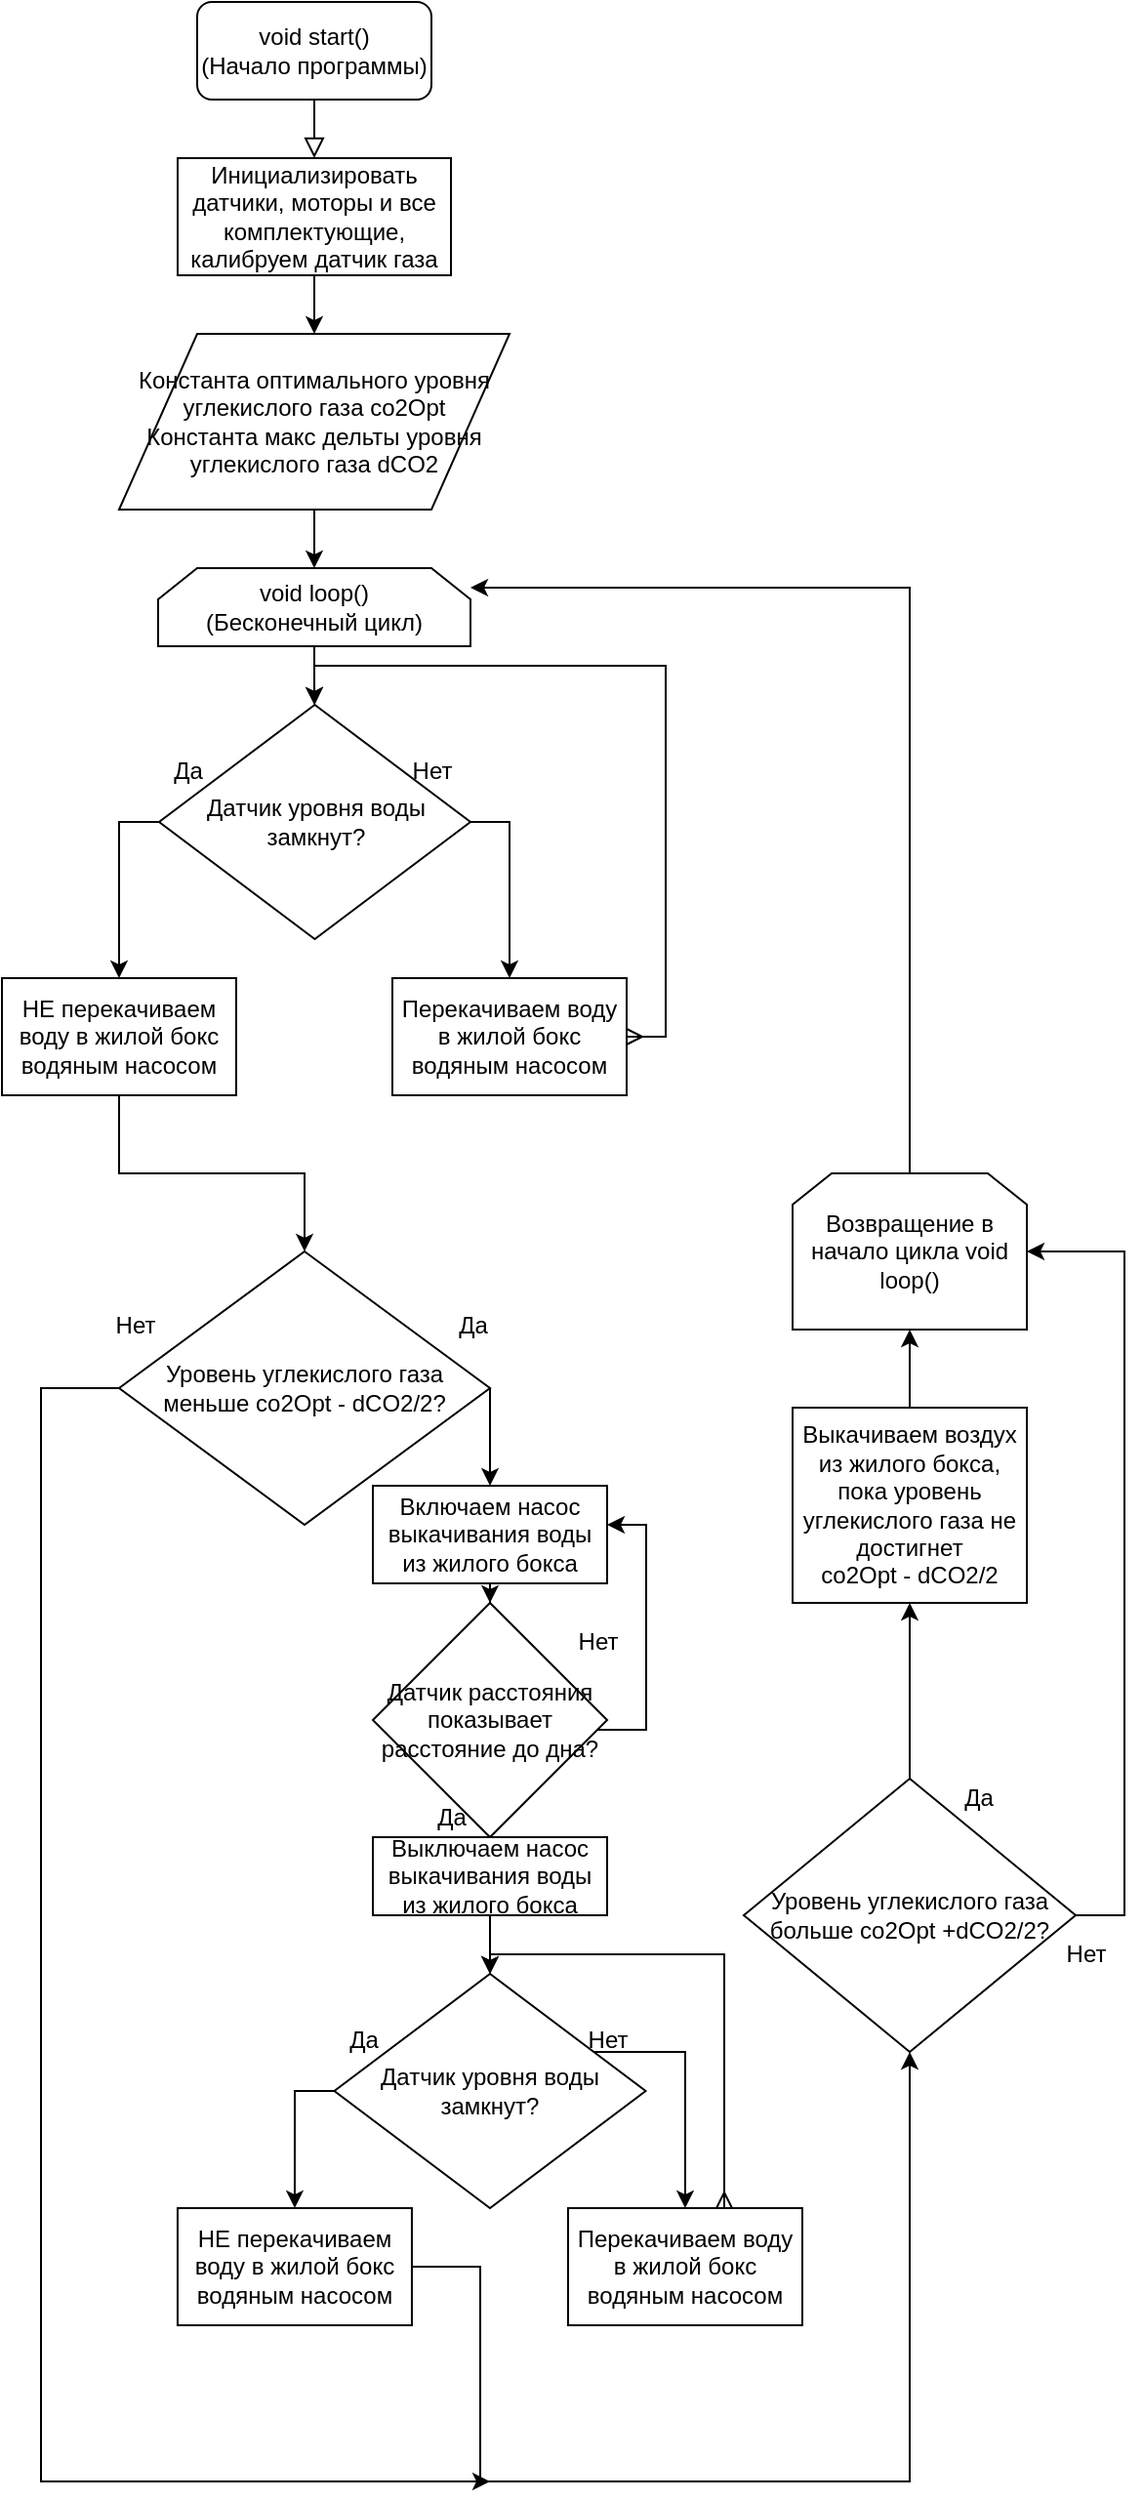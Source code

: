 <mxfile version="13.0.1" type="github">
  <diagram id="C5RBs43oDa-KdzZeNtuy" name="Page-1">
    <mxGraphModel dx="1422" dy="763" grid="1" gridSize="10" guides="1" tooltips="1" connect="1" arrows="1" fold="1" page="1" pageScale="1" pageWidth="827" pageHeight="1440" math="0" shadow="0">
      <root>
        <mxCell id="WIyWlLk6GJQsqaUBKTNV-0" />
        <mxCell id="WIyWlLk6GJQsqaUBKTNV-1" parent="WIyWlLk6GJQsqaUBKTNV-0" />
        <mxCell id="WIyWlLk6GJQsqaUBKTNV-2" value="" style="rounded=0;html=1;jettySize=auto;orthogonalLoop=1;fontSize=11;endArrow=block;endFill=0;endSize=8;strokeWidth=1;shadow=0;labelBackgroundColor=none;edgeStyle=orthogonalEdgeStyle;entryX=0.5;entryY=0;entryDx=0;entryDy=0;" parent="WIyWlLk6GJQsqaUBKTNV-1" source="WIyWlLk6GJQsqaUBKTNV-3" target="iTn3R1EVZ1-h4n3S3Dmo-0" edge="1">
          <mxGeometry relative="1" as="geometry">
            <mxPoint x="170" y="130" as="targetPoint" />
          </mxGeometry>
        </mxCell>
        <mxCell id="WIyWlLk6GJQsqaUBKTNV-3" value="&lt;div&gt;void start()&lt;/div&gt;&lt;div&gt;(Начало программы)&lt;br&gt;&lt;/div&gt;" style="rounded=1;whiteSpace=wrap;html=1;fontSize=12;glass=0;strokeWidth=1;shadow=0;" parent="WIyWlLk6GJQsqaUBKTNV-1" vertex="1">
          <mxGeometry x="120" y="40" width="120" height="50" as="geometry" />
        </mxCell>
        <mxCell id="iTn3R1EVZ1-h4n3S3Dmo-1" style="edgeStyle=orthogonalEdgeStyle;rounded=0;orthogonalLoop=1;jettySize=auto;html=1;entryX=0.5;entryY=0;entryDx=0;entryDy=0;" parent="WIyWlLk6GJQsqaUBKTNV-1" source="iTn3R1EVZ1-h4n3S3Dmo-0" target="iTn3R1EVZ1-h4n3S3Dmo-3" edge="1">
          <mxGeometry relative="1" as="geometry">
            <mxPoint x="210" y="200" as="targetPoint" />
          </mxGeometry>
        </mxCell>
        <mxCell id="iTn3R1EVZ1-h4n3S3Dmo-0" value="&lt;div&gt;Инициализировать датчики, моторы и все комплектующие,&lt;/div&gt;&lt;div&gt;калибруем датчик газа&lt;br&gt;&lt;/div&gt;" style="rounded=0;whiteSpace=wrap;html=1;" parent="WIyWlLk6GJQsqaUBKTNV-1" vertex="1">
          <mxGeometry x="110" y="120" width="140" height="60" as="geometry" />
        </mxCell>
        <mxCell id="iTn3R1EVZ1-h4n3S3Dmo-6" style="edgeStyle=orthogonalEdgeStyle;rounded=0;orthogonalLoop=1;jettySize=auto;html=1;exitX=0.5;exitY=1;exitDx=0;exitDy=0;" parent="WIyWlLk6GJQsqaUBKTNV-1" source="iTn3R1EVZ1-h4n3S3Dmo-2" target="iTn3R1EVZ1-h4n3S3Dmo-5" edge="1">
          <mxGeometry relative="1" as="geometry" />
        </mxCell>
        <mxCell id="iTn3R1EVZ1-h4n3S3Dmo-2" value="&lt;div&gt;void loop()&lt;/div&gt;&lt;div&gt;(Бесконечный цикл)&lt;br&gt;&lt;/div&gt;" style="shape=loopLimit;whiteSpace=wrap;html=1;" parent="WIyWlLk6GJQsqaUBKTNV-1" vertex="1">
          <mxGeometry x="100" y="330" width="160" height="40" as="geometry" />
        </mxCell>
        <mxCell id="iTn3R1EVZ1-h4n3S3Dmo-4" style="edgeStyle=orthogonalEdgeStyle;rounded=0;orthogonalLoop=1;jettySize=auto;html=1;entryX=0.5;entryY=0;entryDx=0;entryDy=0;" parent="WIyWlLk6GJQsqaUBKTNV-1" source="iTn3R1EVZ1-h4n3S3Dmo-3" target="iTn3R1EVZ1-h4n3S3Dmo-2" edge="1">
          <mxGeometry relative="1" as="geometry" />
        </mxCell>
        <mxCell id="iTn3R1EVZ1-h4n3S3Dmo-3" value="&lt;div&gt;Константа оптимального уровня углекислого газа co2Opt&lt;/div&gt;&lt;div&gt;Константа макс дельты уровня углекислого газа dCO2&lt;br&gt;&lt;/div&gt;" style="shape=parallelogram;perimeter=parallelogramPerimeter;whiteSpace=wrap;html=1;" parent="WIyWlLk6GJQsqaUBKTNV-1" vertex="1">
          <mxGeometry x="80" y="210" width="200" height="90" as="geometry" />
        </mxCell>
        <mxCell id="iTn3R1EVZ1-h4n3S3Dmo-14" style="edgeStyle=orthogonalEdgeStyle;rounded=0;orthogonalLoop=1;jettySize=auto;html=1;" parent="WIyWlLk6GJQsqaUBKTNV-1" source="iTn3R1EVZ1-h4n3S3Dmo-5" target="iTn3R1EVZ1-h4n3S3Dmo-15" edge="1">
          <mxGeometry relative="1" as="geometry">
            <mxPoint x="280" y="570" as="targetPoint" />
            <Array as="points">
              <mxPoint x="280" y="460" />
            </Array>
          </mxGeometry>
        </mxCell>
        <mxCell id="iTn3R1EVZ1-h4n3S3Dmo-56" style="edgeStyle=orthogonalEdgeStyle;rounded=0;jumpStyle=gap;orthogonalLoop=1;jettySize=auto;html=1;exitX=0;exitY=0.5;exitDx=0;exitDy=0;entryX=0.5;entryY=0;entryDx=0;entryDy=0;startArrow=none;startFill=0;strokeWidth=1;" parent="WIyWlLk6GJQsqaUBKTNV-1" source="iTn3R1EVZ1-h4n3S3Dmo-5" target="iTn3R1EVZ1-h4n3S3Dmo-53" edge="1">
          <mxGeometry relative="1" as="geometry" />
        </mxCell>
        <mxCell id="iTn3R1EVZ1-h4n3S3Dmo-5" value="Датчик уровня воды замкнут?" style="rhombus;whiteSpace=wrap;html=1;container=1;collapsible=0;" parent="WIyWlLk6GJQsqaUBKTNV-1" vertex="1">
          <mxGeometry x="100.5" y="400" width="159.5" height="120" as="geometry" />
        </mxCell>
        <mxCell id="iTn3R1EVZ1-h4n3S3Dmo-7" value="Нет" style="text;html=1;align=center;verticalAlign=middle;resizable=0;points=[];autosize=1;" parent="iTn3R1EVZ1-h4n3S3Dmo-5" vertex="1">
          <mxGeometry x="119.5" y="24" width="40" height="20" as="geometry" />
        </mxCell>
        <mxCell id="iTn3R1EVZ1-h4n3S3Dmo-8" value="Да" style="text;html=1;align=center;verticalAlign=middle;resizable=0;points=[];autosize=1;" parent="iTn3R1EVZ1-h4n3S3Dmo-5" vertex="1">
          <mxGeometry x="-0.5" y="24" width="30" height="20" as="geometry" />
        </mxCell>
        <mxCell id="iTn3R1EVZ1-h4n3S3Dmo-52" style="edgeStyle=orthogonalEdgeStyle;rounded=0;orthogonalLoop=1;jettySize=auto;html=1;startArrow=ERmany;startFill=0;strokeWidth=1;jumpStyle=gap;fixDash=0;" parent="WIyWlLk6GJQsqaUBKTNV-1" source="iTn3R1EVZ1-h4n3S3Dmo-15" edge="1">
          <mxGeometry relative="1" as="geometry">
            <mxPoint x="180" y="400" as="targetPoint" />
            <Array as="points">
              <mxPoint x="360" y="570" />
              <mxPoint x="360" y="380" />
            </Array>
          </mxGeometry>
        </mxCell>
        <mxCell id="iTn3R1EVZ1-h4n3S3Dmo-15" value="Перекачиваем воду в жилой бокс водяным насосом" style="rounded=0;whiteSpace=wrap;html=1;" parent="WIyWlLk6GJQsqaUBKTNV-1" vertex="1">
          <mxGeometry x="220" y="540" width="120" height="60" as="geometry" />
        </mxCell>
        <mxCell id="iTn3R1EVZ1-h4n3S3Dmo-35" style="edgeStyle=orthogonalEdgeStyle;rounded=0;orthogonalLoop=1;jettySize=auto;html=1;exitX=1;exitY=0.5;exitDx=0;exitDy=0;entryX=0.5;entryY=0;entryDx=0;entryDy=0;" parent="WIyWlLk6GJQsqaUBKTNV-1" source="iTn3R1EVZ1-h4n3S3Dmo-18" target="iTn3R1EVZ1-h4n3S3Dmo-25" edge="1">
          <mxGeometry relative="1" as="geometry">
            <Array as="points">
              <mxPoint x="270" y="750" />
            </Array>
          </mxGeometry>
        </mxCell>
        <mxCell id="iTn3R1EVZ1-h4n3S3Dmo-80" style="edgeStyle=orthogonalEdgeStyle;rounded=0;jumpStyle=gap;orthogonalLoop=1;jettySize=auto;html=1;startArrow=none;startFill=0;strokeWidth=1;" parent="WIyWlLk6GJQsqaUBKTNV-1" source="iTn3R1EVZ1-h4n3S3Dmo-18" edge="1">
          <mxGeometry relative="1" as="geometry">
            <mxPoint x="270" y="1310" as="targetPoint" />
            <Array as="points">
              <mxPoint x="40" y="750" />
            </Array>
          </mxGeometry>
        </mxCell>
        <mxCell id="iTn3R1EVZ1-h4n3S3Dmo-18" value="&lt;div&gt;Уровень углекислого газа меньше co2Opt - dCO2/2?&lt;/div&gt;" style="rhombus;whiteSpace=wrap;html=1;container=1;collapsible=0;" parent="WIyWlLk6GJQsqaUBKTNV-1" vertex="1">
          <mxGeometry x="80" y="680" width="190" height="140" as="geometry" />
        </mxCell>
        <mxCell id="iTn3R1EVZ1-h4n3S3Dmo-19" value="&lt;div&gt;Да&lt;/div&gt;" style="text;html=1;align=center;verticalAlign=middle;resizable=0;points=[];autosize=1;" parent="iTn3R1EVZ1-h4n3S3Dmo-18" vertex="1">
          <mxGeometry x="166.25" y="28" width="30" height="20" as="geometry" />
        </mxCell>
        <mxCell id="iTn3R1EVZ1-h4n3S3Dmo-20" value="Нет" style="text;html=1;align=center;verticalAlign=middle;resizable=0;points=[];autosize=1;" parent="iTn3R1EVZ1-h4n3S3Dmo-18" vertex="1">
          <mxGeometry x="-11.875" y="28" width="40" height="20" as="geometry" />
        </mxCell>
        <mxCell id="iTn3R1EVZ1-h4n3S3Dmo-64" style="edgeStyle=orthogonalEdgeStyle;rounded=0;jumpStyle=gap;orthogonalLoop=1;jettySize=auto;html=1;entryX=0.5;entryY=0;entryDx=0;entryDy=0;startArrow=none;startFill=0;strokeWidth=1;" parent="WIyWlLk6GJQsqaUBKTNV-1" source="iTn3R1EVZ1-h4n3S3Dmo-25" target="iTn3R1EVZ1-h4n3S3Dmo-63" edge="1">
          <mxGeometry relative="1" as="geometry" />
        </mxCell>
        <mxCell id="iTn3R1EVZ1-h4n3S3Dmo-25" value="&lt;div&gt;Включаем насос выкачивания воды из жилого бокса&lt;/div&gt;" style="rounded=0;whiteSpace=wrap;html=1;" parent="WIyWlLk6GJQsqaUBKTNV-1" vertex="1">
          <mxGeometry x="210" y="800" width="120" height="50" as="geometry" />
        </mxCell>
        <mxCell id="iTn3R1EVZ1-h4n3S3Dmo-61" style="edgeStyle=orthogonalEdgeStyle;rounded=0;jumpStyle=gap;orthogonalLoop=1;jettySize=auto;html=1;entryX=0.5;entryY=1;entryDx=0;entryDy=0;startArrow=none;startFill=0;strokeWidth=1;" parent="WIyWlLk6GJQsqaUBKTNV-1" source="iTn3R1EVZ1-h4n3S3Dmo-34" target="iTn3R1EVZ1-h4n3S3Dmo-46" edge="1">
          <mxGeometry relative="1" as="geometry" />
        </mxCell>
        <mxCell id="iTn3R1EVZ1-h4n3S3Dmo-62" style="edgeStyle=orthogonalEdgeStyle;rounded=0;jumpStyle=gap;orthogonalLoop=1;jettySize=auto;html=1;startArrow=none;startFill=0;strokeWidth=1;entryX=1;entryY=0.5;entryDx=0;entryDy=0;" parent="WIyWlLk6GJQsqaUBKTNV-1" source="iTn3R1EVZ1-h4n3S3Dmo-34" target="iTn3R1EVZ1-h4n3S3Dmo-48" edge="1">
          <mxGeometry relative="1" as="geometry">
            <mxPoint x="595" y="680" as="targetPoint" />
            <Array as="points">
              <mxPoint x="595" y="1020" />
              <mxPoint x="595" y="680" />
            </Array>
          </mxGeometry>
        </mxCell>
        <mxCell id="iTn3R1EVZ1-h4n3S3Dmo-34" value="Уровень углекислого газа больше co2Opt +dCO2/2?" style="rhombus;whiteSpace=wrap;html=1;container=1;collapsible=0;" parent="WIyWlLk6GJQsqaUBKTNV-1" vertex="1">
          <mxGeometry x="400" y="950" width="170" height="140" as="geometry" />
        </mxCell>
        <mxCell id="iTn3R1EVZ1-h4n3S3Dmo-44" value="&lt;div&gt;Да&lt;/div&gt;" style="text;html=1;align=center;verticalAlign=middle;resizable=0;points=[];autosize=1;" parent="iTn3R1EVZ1-h4n3S3Dmo-34" vertex="1">
          <mxGeometry x="105" width="30" height="20" as="geometry" />
        </mxCell>
        <mxCell id="iTn3R1EVZ1-h4n3S3Dmo-45" value="&lt;div&gt;Нет&lt;/div&gt;" style="text;html=1;align=center;verticalAlign=middle;resizable=0;points=[];autosize=1;" parent="iTn3R1EVZ1-h4n3S3Dmo-34" vertex="1">
          <mxGeometry x="155" y="80" width="40" height="20" as="geometry" />
        </mxCell>
        <mxCell id="iTn3R1EVZ1-h4n3S3Dmo-49" style="edgeStyle=orthogonalEdgeStyle;rounded=0;orthogonalLoop=1;jettySize=auto;html=1;entryX=0.5;entryY=1;entryDx=0;entryDy=0;" parent="WIyWlLk6GJQsqaUBKTNV-1" source="iTn3R1EVZ1-h4n3S3Dmo-46" target="iTn3R1EVZ1-h4n3S3Dmo-48" edge="1">
          <mxGeometry relative="1" as="geometry" />
        </mxCell>
        <mxCell id="iTn3R1EVZ1-h4n3S3Dmo-46" value="&lt;div&gt;Выкачиваем воздух из жилого бокса, пока уровень углекислого газа не достигнет&lt;/div&gt;&lt;div&gt;co2Opt - dCO2/2&lt;br&gt;&lt;/div&gt;" style="rounded=0;whiteSpace=wrap;html=1;" parent="WIyWlLk6GJQsqaUBKTNV-1" vertex="1">
          <mxGeometry x="425" y="760" width="120" height="100" as="geometry" />
        </mxCell>
        <mxCell id="iTn3R1EVZ1-h4n3S3Dmo-51" style="edgeStyle=orthogonalEdgeStyle;rounded=0;orthogonalLoop=1;jettySize=auto;html=1;entryX=1;entryY=0.25;entryDx=0;entryDy=0;" parent="WIyWlLk6GJQsqaUBKTNV-1" source="iTn3R1EVZ1-h4n3S3Dmo-48" target="iTn3R1EVZ1-h4n3S3Dmo-2" edge="1">
          <mxGeometry relative="1" as="geometry">
            <mxPoint x="420" y="340" as="targetPoint" />
            <Array as="points">
              <mxPoint x="485" y="340" />
            </Array>
          </mxGeometry>
        </mxCell>
        <mxCell id="iTn3R1EVZ1-h4n3S3Dmo-48" value="Возвращение в начало цикла void loop()" style="shape=loopLimit;whiteSpace=wrap;html=1;" parent="WIyWlLk6GJQsqaUBKTNV-1" vertex="1">
          <mxGeometry x="425" y="640" width="120" height="80" as="geometry" />
        </mxCell>
        <mxCell id="iTn3R1EVZ1-h4n3S3Dmo-57" style="edgeStyle=orthogonalEdgeStyle;rounded=0;jumpStyle=gap;orthogonalLoop=1;jettySize=auto;html=1;entryX=0.5;entryY=0;entryDx=0;entryDy=0;startArrow=none;startFill=0;strokeWidth=1;" parent="WIyWlLk6GJQsqaUBKTNV-1" source="iTn3R1EVZ1-h4n3S3Dmo-53" target="iTn3R1EVZ1-h4n3S3Dmo-18" edge="1">
          <mxGeometry relative="1" as="geometry" />
        </mxCell>
        <mxCell id="iTn3R1EVZ1-h4n3S3Dmo-53" value="&lt;div&gt;НЕ перекачиваем воду в жилой бокс&lt;/div&gt;&lt;div&gt;водяным насосом&lt;br&gt;&lt;/div&gt;" style="rounded=0;whiteSpace=wrap;html=1;" parent="WIyWlLk6GJQsqaUBKTNV-1" vertex="1">
          <mxGeometry x="20" y="540" width="120" height="60" as="geometry" />
        </mxCell>
        <mxCell id="iTn3R1EVZ1-h4n3S3Dmo-66" style="edgeStyle=orthogonalEdgeStyle;rounded=0;jumpStyle=gap;orthogonalLoop=1;jettySize=auto;html=1;startArrow=none;startFill=0;strokeWidth=1;entryX=1;entryY=0.4;entryDx=0;entryDy=0;entryPerimeter=0;" parent="WIyWlLk6GJQsqaUBKTNV-1" source="iTn3R1EVZ1-h4n3S3Dmo-63" target="iTn3R1EVZ1-h4n3S3Dmo-25" edge="1">
          <mxGeometry relative="1" as="geometry">
            <mxPoint x="350" y="820" as="targetPoint" />
            <Array as="points">
              <mxPoint x="350" y="925" />
              <mxPoint x="350" y="820" />
            </Array>
          </mxGeometry>
        </mxCell>
        <mxCell id="iTn3R1EVZ1-h4n3S3Dmo-82" style="edgeStyle=orthogonalEdgeStyle;rounded=0;jumpStyle=gap;orthogonalLoop=1;jettySize=auto;html=1;entryX=0.5;entryY=0;entryDx=0;entryDy=0;startArrow=none;startFill=0;strokeWidth=1;" parent="WIyWlLk6GJQsqaUBKTNV-1" source="iTn3R1EVZ1-h4n3S3Dmo-63" target="iTn3R1EVZ1-h4n3S3Dmo-81" edge="1">
          <mxGeometry relative="1" as="geometry" />
        </mxCell>
        <mxCell id="iTn3R1EVZ1-h4n3S3Dmo-63" value="Датчик расстояния показывает расстояние до дна? " style="rhombus;whiteSpace=wrap;html=1;container=1;collapsible=0;" parent="WIyWlLk6GJQsqaUBKTNV-1" vertex="1">
          <mxGeometry x="210" y="860" width="120" height="120" as="geometry" />
        </mxCell>
        <mxCell id="iTn3R1EVZ1-h4n3S3Dmo-67" value="Да" style="text;html=1;align=center;verticalAlign=middle;resizable=0;points=[];autosize=1;" parent="iTn3R1EVZ1-h4n3S3Dmo-63" vertex="1">
          <mxGeometry x="25" y="100" width="30" height="20" as="geometry" />
        </mxCell>
        <mxCell id="iTn3R1EVZ1-h4n3S3Dmo-65" value="Нет" style="text;html=1;align=center;verticalAlign=middle;resizable=0;points=[];autosize=1;" parent="WIyWlLk6GJQsqaUBKTNV-1" vertex="1">
          <mxGeometry x="305" y="870" width="40" height="20" as="geometry" />
        </mxCell>
        <mxCell id="iTn3R1EVZ1-h4n3S3Dmo-70" style="edgeStyle=orthogonalEdgeStyle;rounded=0;orthogonalLoop=1;jettySize=auto;html=1;" parent="WIyWlLk6GJQsqaUBKTNV-1" source="iTn3R1EVZ1-h4n3S3Dmo-72" target="iTn3R1EVZ1-h4n3S3Dmo-77" edge="1">
          <mxGeometry relative="1" as="geometry">
            <mxPoint x="369.98" y="1200" as="targetPoint" />
            <Array as="points">
              <mxPoint x="369.98" y="1090" />
            </Array>
          </mxGeometry>
        </mxCell>
        <mxCell id="iTn3R1EVZ1-h4n3S3Dmo-71" style="edgeStyle=orthogonalEdgeStyle;rounded=0;jumpStyle=gap;orthogonalLoop=1;jettySize=auto;html=1;exitX=0;exitY=0.5;exitDx=0;exitDy=0;entryX=0.5;entryY=0;entryDx=0;entryDy=0;startArrow=none;startFill=0;strokeWidth=1;" parent="WIyWlLk6GJQsqaUBKTNV-1" source="iTn3R1EVZ1-h4n3S3Dmo-72" target="iTn3R1EVZ1-h4n3S3Dmo-79" edge="1">
          <mxGeometry relative="1" as="geometry" />
        </mxCell>
        <mxCell id="iTn3R1EVZ1-h4n3S3Dmo-72" value="Датчик уровня воды замкнут?" style="rhombus;whiteSpace=wrap;html=1;container=1;collapsible=0;" parent="WIyWlLk6GJQsqaUBKTNV-1" vertex="1">
          <mxGeometry x="190.25" y="1050" width="159.5" height="120" as="geometry" />
        </mxCell>
        <mxCell id="iTn3R1EVZ1-h4n3S3Dmo-73" value="Нет" style="text;html=1;align=center;verticalAlign=middle;resizable=0;points=[];autosize=1;" parent="iTn3R1EVZ1-h4n3S3Dmo-72" vertex="1">
          <mxGeometry x="119.5" y="24" width="40" height="20" as="geometry" />
        </mxCell>
        <mxCell id="iTn3R1EVZ1-h4n3S3Dmo-74" value="Да" style="text;html=1;align=center;verticalAlign=middle;resizable=0;points=[];autosize=1;" parent="iTn3R1EVZ1-h4n3S3Dmo-72" vertex="1">
          <mxGeometry x="-0.5" y="24" width="30" height="20" as="geometry" />
        </mxCell>
        <mxCell id="iTn3R1EVZ1-h4n3S3Dmo-75" style="edgeStyle=orthogonalEdgeStyle;rounded=0;orthogonalLoop=1;jettySize=auto;html=1;startArrow=ERmany;startFill=0;strokeWidth=1;jumpStyle=gap;fixDash=0;entryX=0.5;entryY=0;entryDx=0;entryDy=0;" parent="WIyWlLk6GJQsqaUBKTNV-1" source="iTn3R1EVZ1-h4n3S3Dmo-77" target="iTn3R1EVZ1-h4n3S3Dmo-72" edge="1">
          <mxGeometry relative="1" as="geometry">
            <mxPoint x="269.98" y="1030" as="targetPoint" />
            <Array as="points">
              <mxPoint x="390" y="1040" />
              <mxPoint x="270" y="1040" />
            </Array>
          </mxGeometry>
        </mxCell>
        <mxCell id="iTn3R1EVZ1-h4n3S3Dmo-77" value="Перекачиваем воду в жилой бокс водяным насосом" style="rounded=0;whiteSpace=wrap;html=1;" parent="WIyWlLk6GJQsqaUBKTNV-1" vertex="1">
          <mxGeometry x="309.98" y="1170" width="120" height="60" as="geometry" />
        </mxCell>
        <mxCell id="iTn3R1EVZ1-h4n3S3Dmo-78" style="edgeStyle=orthogonalEdgeStyle;rounded=0;jumpStyle=gap;orthogonalLoop=1;jettySize=auto;html=1;startArrow=none;startFill=0;strokeWidth=1;entryX=0.5;entryY=1;entryDx=0;entryDy=0;" parent="WIyWlLk6GJQsqaUBKTNV-1" source="iTn3R1EVZ1-h4n3S3Dmo-79" target="iTn3R1EVZ1-h4n3S3Dmo-34" edge="1">
          <mxGeometry relative="1" as="geometry">
            <mxPoint x="530" y="1310" as="targetPoint" />
            <Array as="points">
              <mxPoint x="265" y="1200" />
              <mxPoint x="265" y="1310" />
              <mxPoint x="485" y="1310" />
            </Array>
          </mxGeometry>
        </mxCell>
        <mxCell id="iTn3R1EVZ1-h4n3S3Dmo-79" value="&lt;div&gt;НЕ перекачиваем воду в жилой бокс&lt;/div&gt;&lt;div&gt;водяным насосом&lt;br&gt;&lt;/div&gt;" style="rounded=0;whiteSpace=wrap;html=1;" parent="WIyWlLk6GJQsqaUBKTNV-1" vertex="1">
          <mxGeometry x="109.98" y="1170" width="120" height="60" as="geometry" />
        </mxCell>
        <mxCell id="iTn3R1EVZ1-h4n3S3Dmo-83" style="edgeStyle=orthogonalEdgeStyle;rounded=0;jumpStyle=gap;orthogonalLoop=1;jettySize=auto;html=1;startArrow=none;startFill=0;strokeWidth=1;" parent="WIyWlLk6GJQsqaUBKTNV-1" source="iTn3R1EVZ1-h4n3S3Dmo-81" edge="1">
          <mxGeometry relative="1" as="geometry">
            <mxPoint x="270" y="1050" as="targetPoint" />
          </mxGeometry>
        </mxCell>
        <mxCell id="iTn3R1EVZ1-h4n3S3Dmo-81" value="&lt;div&gt;Выключаем насос выкачивания воды из жилого бокса&lt;/div&gt;" style="rounded=0;whiteSpace=wrap;html=1;" parent="WIyWlLk6GJQsqaUBKTNV-1" vertex="1">
          <mxGeometry x="210" y="980" width="120" height="40" as="geometry" />
        </mxCell>
      </root>
    </mxGraphModel>
  </diagram>
</mxfile>
